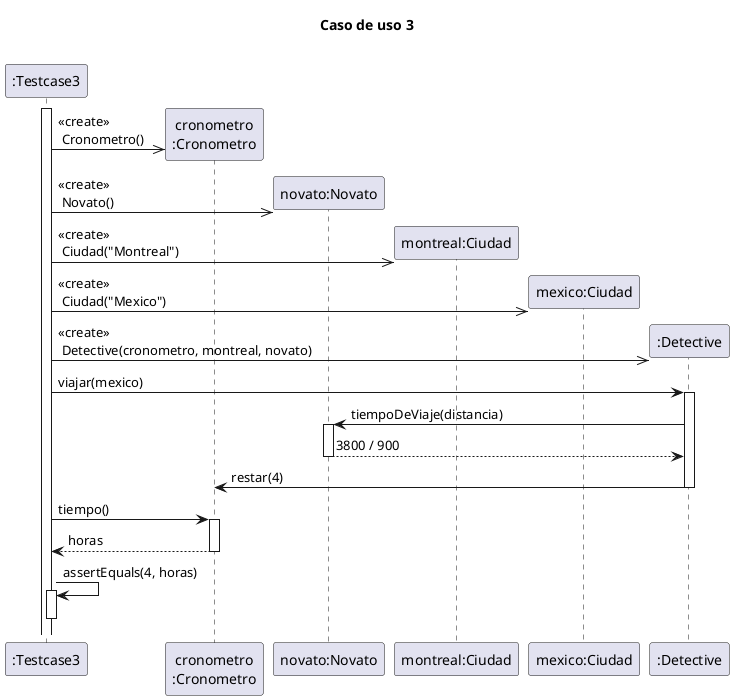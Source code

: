 @startuml

title "Caso de uso 3"

participant ":Testcase3" as testcase
participant "cronometro\n:Cronometro" as cron
participant "novato:Novato" as novato
participant "montreal:Ciudad" as montreal
participant "mexico:Ciudad" as mexico
participant ":Detective" as detective

activate testcase
create cron
testcase ->> cron: <<create>>\n Cronometro()
create novato
testcase ->> novato: <<create>>\n Novato()
create montreal
testcase ->> montreal: <<create>>\n Ciudad("Montreal")
create mexico
testcase ->> mexico: <<create>>\n Ciudad("Mexico")
create detective
testcase ->> detective: <<create>>\n Detective(cronometro, montreal, novato)

testcase -> detective: viajar(mexico)
    activate detective
    detective -> novato: tiempoDeViaje(distancia)
        activate novato
        return 3800 / 900
    detective -> cron: restar(4)
    deactivate detective

testcase -> cron: tiempo()
    activate cron
    return horas

testcase -> testcase: assertEquals(4, horas)
activate testcase
deactivate testcase

@enduml
